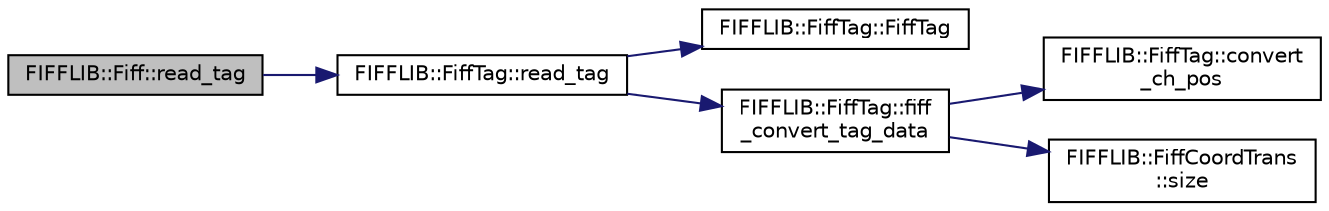 digraph "FIFFLIB::Fiff::read_tag"
{
  edge [fontname="Helvetica",fontsize="10",labelfontname="Helvetica",labelfontsize="10"];
  node [fontname="Helvetica",fontsize="10",shape=record];
  rankdir="LR";
  Node1 [label="FIFFLIB::Fiff::read_tag",height=0.2,width=0.4,color="black", fillcolor="grey75", style="filled" fontcolor="black"];
  Node1 -> Node2 [color="midnightblue",fontsize="10",style="solid",fontname="Helvetica"];
  Node2 [label="FIFFLIB::FiffTag::read_tag",height=0.2,width=0.4,color="black", fillcolor="white", style="filled",URL="$class_f_i_f_f_l_i_b_1_1_fiff_tag.html#ae8f4a9b90e5be861bc05b26431319386"];
  Node2 -> Node3 [color="midnightblue",fontsize="10",style="solid",fontname="Helvetica"];
  Node3 [label="FIFFLIB::FiffTag::FiffTag",height=0.2,width=0.4,color="black", fillcolor="white", style="filled",URL="$class_f_i_f_f_l_i_b_1_1_fiff_tag.html#ac69c9131fa8d307bac69034785079407"];
  Node2 -> Node4 [color="midnightblue",fontsize="10",style="solid",fontname="Helvetica"];
  Node4 [label="FIFFLIB::FiffTag::fiff\l_convert_tag_data",height=0.2,width=0.4,color="black", fillcolor="white", style="filled",URL="$class_f_i_f_f_l_i_b_1_1_fiff_tag.html#a74afedb25fa2bcc8a6458e6c77d5b693"];
  Node4 -> Node5 [color="midnightblue",fontsize="10",style="solid",fontname="Helvetica"];
  Node5 [label="FIFFLIB::FiffTag::convert\l_ch_pos",height=0.2,width=0.4,color="black", fillcolor="white", style="filled",URL="$class_f_i_f_f_l_i_b_1_1_fiff_tag.html#aef0eabea76b7358119cbec42d2bddc83"];
  Node4 -> Node6 [color="midnightblue",fontsize="10",style="solid",fontname="Helvetica"];
  Node6 [label="FIFFLIB::FiffCoordTrans\l::size",height=0.2,width=0.4,color="black", fillcolor="white", style="filled",URL="$class_f_i_f_f_l_i_b_1_1_fiff_coord_trans.html#a7312b478ea86b28e283b7e02cd5e579d"];
}
